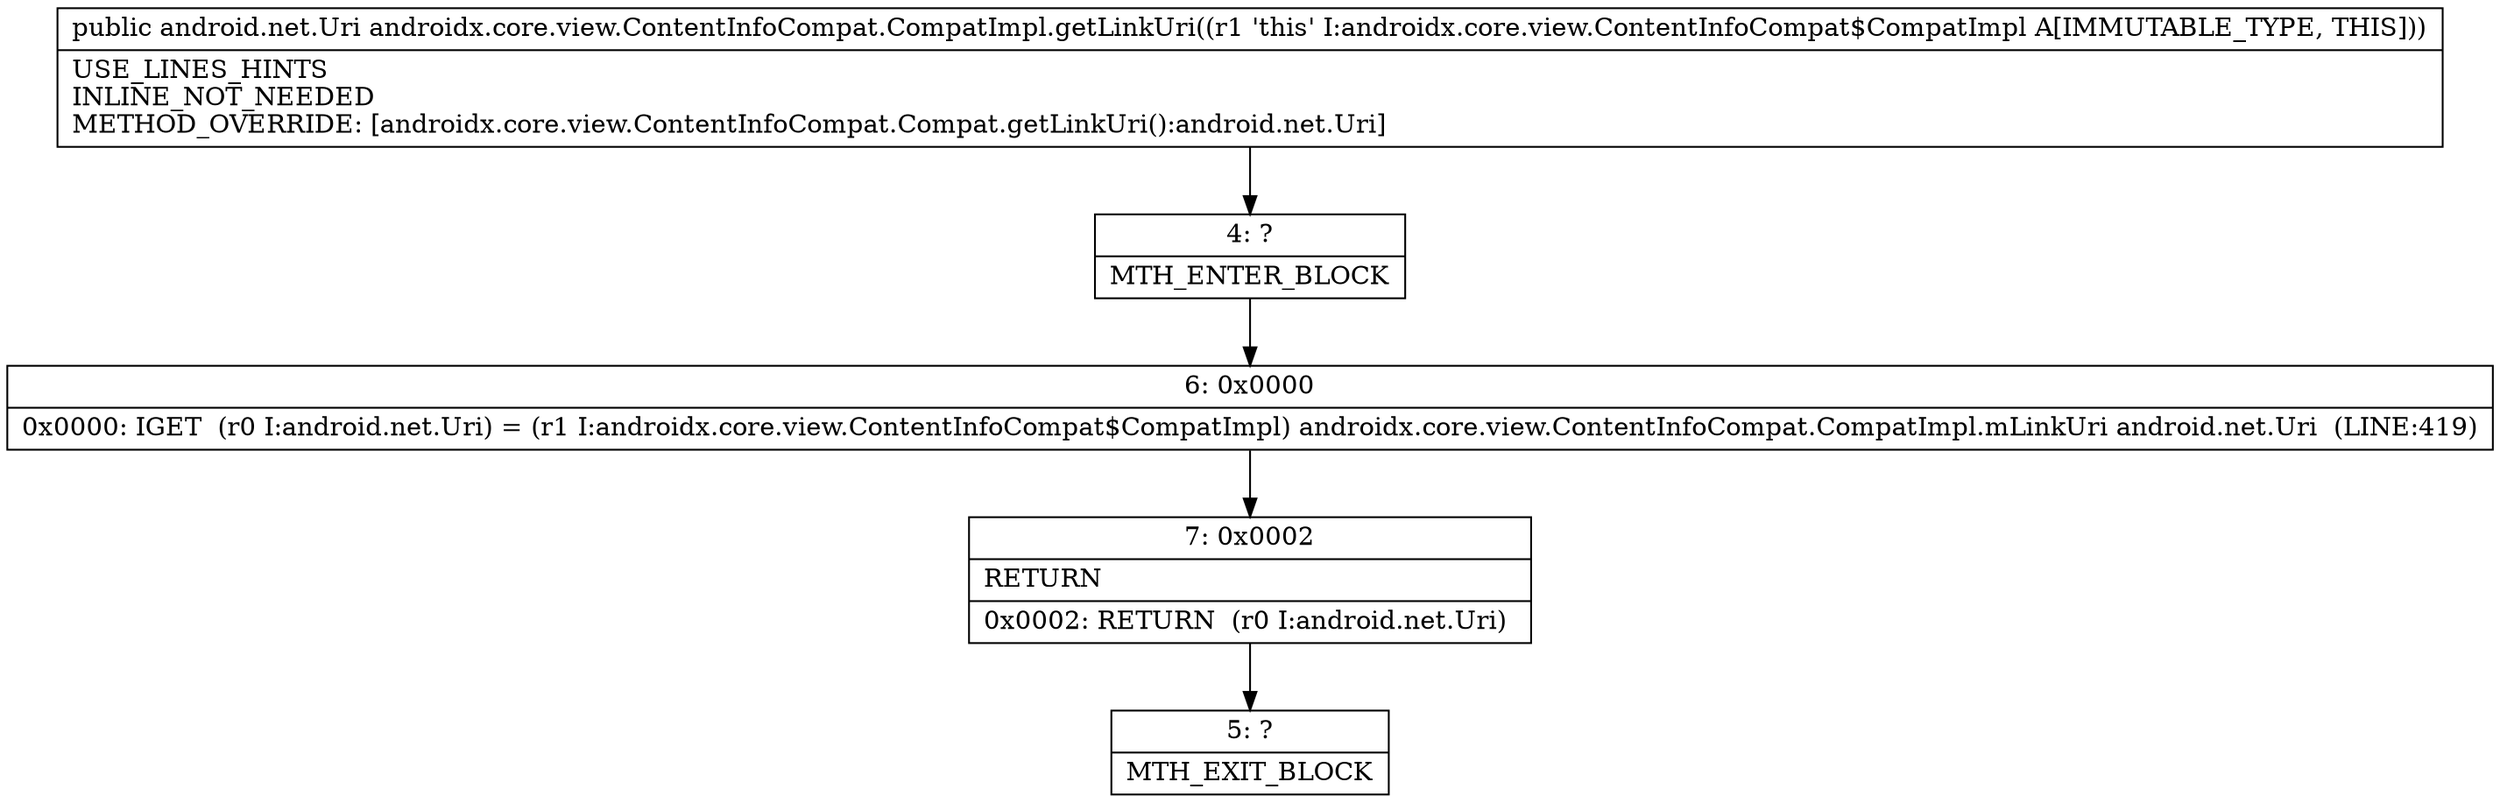 digraph "CFG forandroidx.core.view.ContentInfoCompat.CompatImpl.getLinkUri()Landroid\/net\/Uri;" {
Node_4 [shape=record,label="{4\:\ ?|MTH_ENTER_BLOCK\l}"];
Node_6 [shape=record,label="{6\:\ 0x0000|0x0000: IGET  (r0 I:android.net.Uri) = (r1 I:androidx.core.view.ContentInfoCompat$CompatImpl) androidx.core.view.ContentInfoCompat.CompatImpl.mLinkUri android.net.Uri  (LINE:419)\l}"];
Node_7 [shape=record,label="{7\:\ 0x0002|RETURN\l|0x0002: RETURN  (r0 I:android.net.Uri) \l}"];
Node_5 [shape=record,label="{5\:\ ?|MTH_EXIT_BLOCK\l}"];
MethodNode[shape=record,label="{public android.net.Uri androidx.core.view.ContentInfoCompat.CompatImpl.getLinkUri((r1 'this' I:androidx.core.view.ContentInfoCompat$CompatImpl A[IMMUTABLE_TYPE, THIS]))  | USE_LINES_HINTS\lINLINE_NOT_NEEDED\lMETHOD_OVERRIDE: [androidx.core.view.ContentInfoCompat.Compat.getLinkUri():android.net.Uri]\l}"];
MethodNode -> Node_4;Node_4 -> Node_6;
Node_6 -> Node_7;
Node_7 -> Node_5;
}

